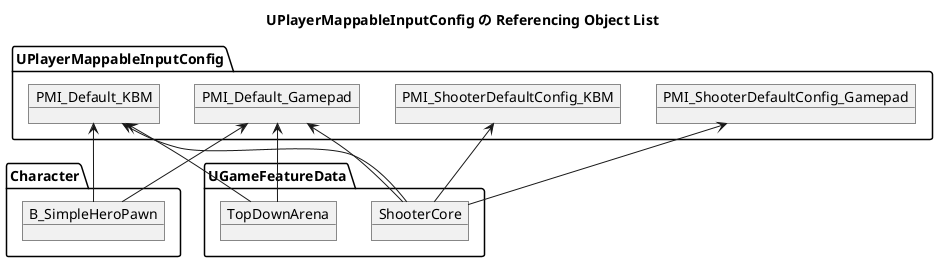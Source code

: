 @startuml Lyra

title "UPlayerMappableInputConfig の Referencing Object List"

namespace UPlayerMappableInputConfig{
	object PMI_Default_Gamepad
	object PMI_Default_KBM
	object PMI_ShooterDefaultConfig_Gamepad
	object PMI_ShooterDefaultConfig_KBM
}
namespace Character{
	object B_SimpleHeroPawn
}
namespace UGameFeatureData{
	object ShooterCore
	object TopDownArena
}

PMI_Default_Gamepad <-- B_SimpleHeroPawn
PMI_Default_Gamepad <-- ShooterCore
PMI_Default_Gamepad <-- TopDownArena
PMI_Default_KBM <-- B_SimpleHeroPawn
PMI_Default_KBM <-- ShooterCore
PMI_Default_KBM <-- TopDownArena
PMI_ShooterDefaultConfig_Gamepad <-- ShooterCore
PMI_ShooterDefaultConfig_KBM <-- ShooterCore

@enduml
